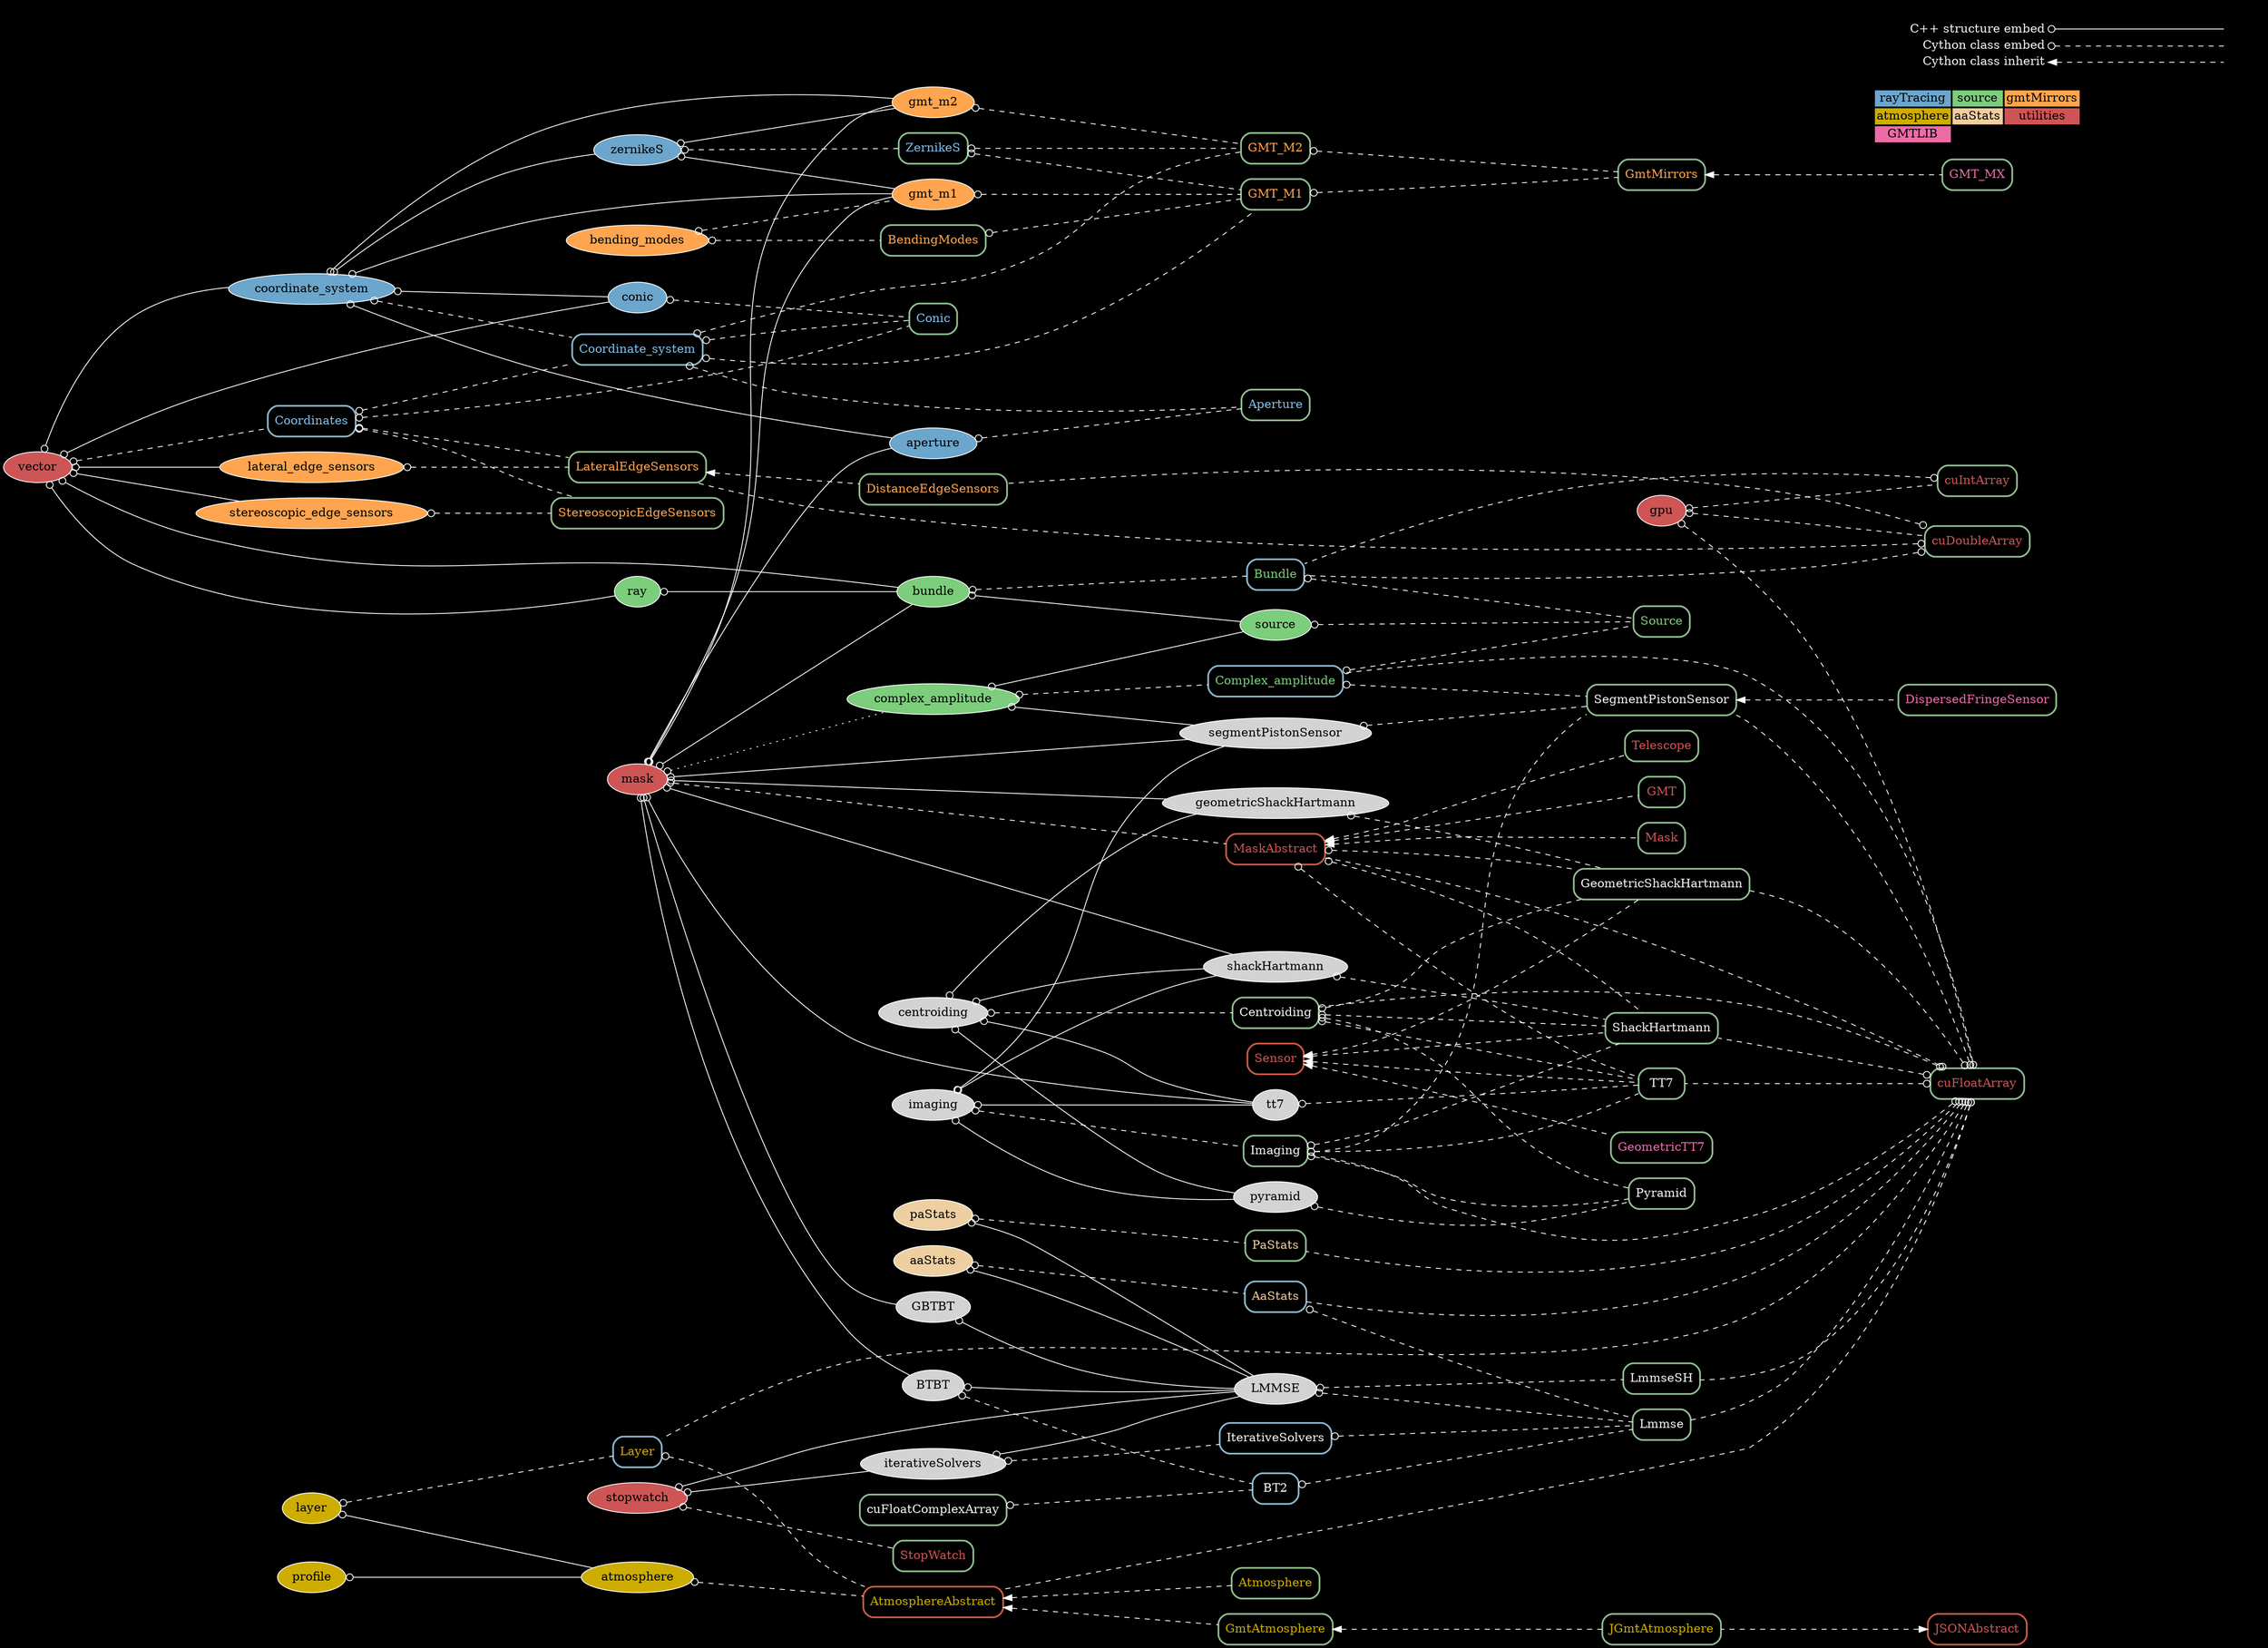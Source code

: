 digraph {
overlap=false
splines=true
bgcolor = black
ranksep=2;
node[style=filled,fillcolor=lightgray,color=white];
edge[arrowtail=odot,dir=back,color=white];

{
node[fillcolor=skyblue3]
aperture;
conic;
zernikeS;
coordinate_system;
}

{
node[fillcolor=palegreen3]
ray;
bundle;
source;
complex_amplitude;
}

{
node[fillcolor=tan1]
gmt_m1;
gmt_m2;
stereoscopic_edge_sensors;
lateral_edge_sensors;
bending_modes}

{
node[fillcolor=gold3]
atmosphere;
layer;
profile;
}

{
node[fillcolor=navajowhite2]
aaStats;
paStats;
}

{
node[fillcolor=indianred3];
vector;
mask;
stopwatch;
gpu;
}

centroiding -> {shackHartmann; geometricShackHartmann;tt7};
centroiding -> pyramid;
bundle -> source;

{mask; coordinate_system} -> aperture;
{vector; coordinate_system} -> conic;
coordinate_system -> zernikeS;
coordinate_system -> gmt_m1;
coordinate_system -> gmt_m2

zernikeS -> gmt_m1;
zernikeS -> gmt_m2;

ray -> bundle;
vector -> {stereoscopic_edge_sensors;lateral_edge_sensors;coordinate_system;bundle;ray;}
complex_amplitude -> source;

layer -> atmosphere;
profile -> atmosphere;

{aaStats;paStats;BTBT;GBTBT;iterativeSolvers;stopwatch;} -> LMMSE;
stopwatch -> iterativeSolvers;

gpu;

complex_amplitude -> segmentPistonSensor;
mask -> {shackHartmann;geometricShackHartmann;tt7;gmt_m1;gmt_m2;bundle;BTBT;GBTBT;segmentPistonSensor;}
imaging -> {shackHartmann;tt7;pyramid;segmentPistonSensor;}

edge[style=dotted,color=white]
mask -> complex_amplitude;

node[color=darkseagreen,style=rounded,shape=box,fontcolor=whitesmoke,penwidth=2];
edge[style=dashed,color=white]

{
node[fontcolor=indianred3];
MaskAbstract;
Mask;
Telescope;
GMT;
StopWatch;
cuIntArray;
cuFloatArray;
cuDoubleArray;
JSONAbstract;
Sensor;
}

{
node[fontcolor=skyblue2]
Aperture;
Conic;
ZernikeS;
Coordinate_system;
Coordinates;
}

{
node[fontcolor=palegreen3]
Bundle;
Complex_amplitude;
Source;
}

{
node[fontcolor=tan1]
GmtMirrors;
GMT_M1;
GMT_M2;
StereoscopicEdgeSensors;
LateralEdgeSensors;
DistanceEdgeSensors;
BendingModes}

{
node[fontcolor=gold3]
AtmosphereAbstract;
Atmosphere;
GmtAtmosphere;
JGmtAtmosphere;
Layer;
}

{
node[fontcolor=navajowhite2]
AaStats;
PaStats;
}

{
node[fontcolor=hotpink2]
GMT_MX;
DispersedFringeSensor;
GeometricTT7;
}

AaStats[color=lightskyblue3];
BT2[color=lightskyblue3];
IterativeSolvers[color=lightskyblue3];

aaStats -> AaStats -> Lmmse;
paStats -> PaStats;
BTBT -> BT2 -> Lmmse;
iterativeSolvers -> IterativeSolvers -> Lmmse;


centroiding -> Centroiding;
imaging -> Imaging;

source -> Source;
Complex_amplitude[color=lightskyblue3];
complex_amplitude -> Complex_amplitude;
Bundle[color=lightskyblue3];
bundle -> Bundle;
cuDoubleArray -> Bundle;
cuIntArray -> Bundle;
Complex_amplitude -> Source[label="wavefront"];
Bundle -> Source[label="rays"];

shackHartmann -> ShackHartmann;
tt7 -> TT7;
geometricShackHartmann -> GeometricShackHartmann;
MaskAbstract -> {ShackHartmann;
  TT7; GeometricShackHartmann}
  Centroiding -> {ShackHartmann;
    TT7; GeometricShackHartmann}

pyramid -> Pyramid;
Centroiding -> Pyramid;

segmentPistonSensor -> SegmentPistonSensor;

bending_modes -> BendingModes;
bending_modes -> gmt_m1 -> GMT_M1;
gmt_m2 -> GMT_M2;

{aperture; Coordinate_system;} -> Aperture;
{conic; Coordinates; Coordinate_system;} -> Conic;

zernikeS -> ZernikeS;
ZernikeS -> GMT_M1;
ZernikeS -> GMT_M2;
BendingModes -> GMT_M1 -> GmtMirrors[label="M1"];
GMT_M2 -> GmtMirrors[label="M2"];
Coordinate_system[color=lightskyblue3];
coordinate_system -> Coordinate_system;
Coordinate_system -> GMT_M1;
Coordinate_system -> GMT_M2;
Coordinates[color=lightskyblue3];
Coordinates -> Coordinate_system;
vector -> Coordinates;

stereoscopic_edge_sensors -> StereoscopicEdgeSensors;
Coordinates -> StereoscopicEdgeSensors;

lateral_edge_sensors -> LateralEdgeSensors;
Coordinates -> LateralEdgeSensors;
cuDoubleArray -> {LateralEdgeSensors; DistanceEdgeSensors;}


AtmosphereAbstract[color=coral3];
atmosphere -> AtmosphereAbstract;
Layer[color=lightskyblue3];
layer -> Layer -> AtmosphereAbstract;

MaskAbstract[color=coral3]
mask -> MaskAbstract;
Complex_amplitude -> SegmentPistonSensor;
Imaging -> {ShackHartmann;
  TT7;Pyramid;SegmentPistonSensor;}

stopwatch -> StopWatch;

gpu -> {cuFloatArray;cuIntArray;cuDoubleArray;}
LMMSE -> {Lmmse;LmmseSH;}
cuFloatArray -> {Imaging;Centroiding;Complex_amplitude;ShackHartmann;
  TT7;GeometricShackHartmann;SegmentPistonSensor;Layer;MaskAbstract;Lmmse;LmmseSH;AtmosphereAbstract;AaStats;PaStats;}
cuFloatComplexArray -> BT2;

  
edge[dir=back,arrowtail=normal];

AtmosphereAbstract -> Atmosphere;
AtmosphereAbstract -> GmtAtmosphere -> JGmtAtmosphere;

MaskAbstract -> Mask;
MaskAbstract -> Telescope;
MaskAbstract -> GMT;

GmtMirrors -> GMT_MX;
SegmentPistonSensor -> DispersedFringeSensor;
Sensor -> GeometricTT7;
LateralEdgeSensors -> DistanceEdgeSensors;

JSONAbstract[color=coral3];
JSONAbstract -> {JGmtAtmosphere;}
Sensor[color=coral3];
Sensor -> {ShackHartmann; GeometricShackHartmann;TT7};

#{rank = source; mask;}
#{rank = same; gpu; GMT_MX; Atmosphere;}
#{rank = same; Source; ShackHartmann}
#{rank=same; stopwatch; StopWatch;}
{rank = same; cuFloatArray; cuDoubleArray; cuIntArray}
{rank = sink; cuFloatArray; JSONAbstract;}

  rankdir=LR
  node [shape=plaintext]
  subgraph cluster_01 {
    #label = "Legend";
    color = black;
    key [label=<<table border="0" cellpadding="2" cellspacing="0" cellborder="0">
      <tr><td align="right" port="i1">C++ structure embed</td></tr>
      <tr><td align="right" port="i2">Cython class embed</td></tr>
      <tr><td align="right" port="i3">Cython class inherit</td></tr>
      </table>>]
    key2 [label=<<table border="0" cellpadding="2" cellspacing="0" cellborder="0">
      <tr><td port="i1">&nbsp;</td></tr>
      <tr><td port="i2">&nbsp;</td></tr>
      <tr><td port="i3">&nbsp;</td></tr>
      </table>>]
    key:i1:e -> key2:i1:w [style=solid,arrowtail=odot]
    key:i2:e -> key2:i2:w [style=dashed,arrowtail=odot]
    key:i3:e -> key2:i3:w [style=dashed]
    abc [shape=none,margin=0,label=<
    <table border="0">
    <tr>
    <td bgcolor="skyblue3"><font color="black">rayTracing</font></td>
    <td bgcolor="palegreen3"><font color="black">source</font></td>
    <td bgcolor="tan1"><font color="black">gmtMirrors</font></td>
    </tr>
    <tr>
    <td bgcolor="gold3"><font color="black">atmosphere</font></td>
    <td bgcolor="navajowhite2"><font color="black">aaStats</font></td>
    <td bgcolor="indianred3"><font color="black">utilities</font></td>
    </tr>
    <tr>
    <td bgcolor="hotpink2"><font color="black">GMTLIB</font></td>
    </tr>
    </table>
    >]
  }
}
